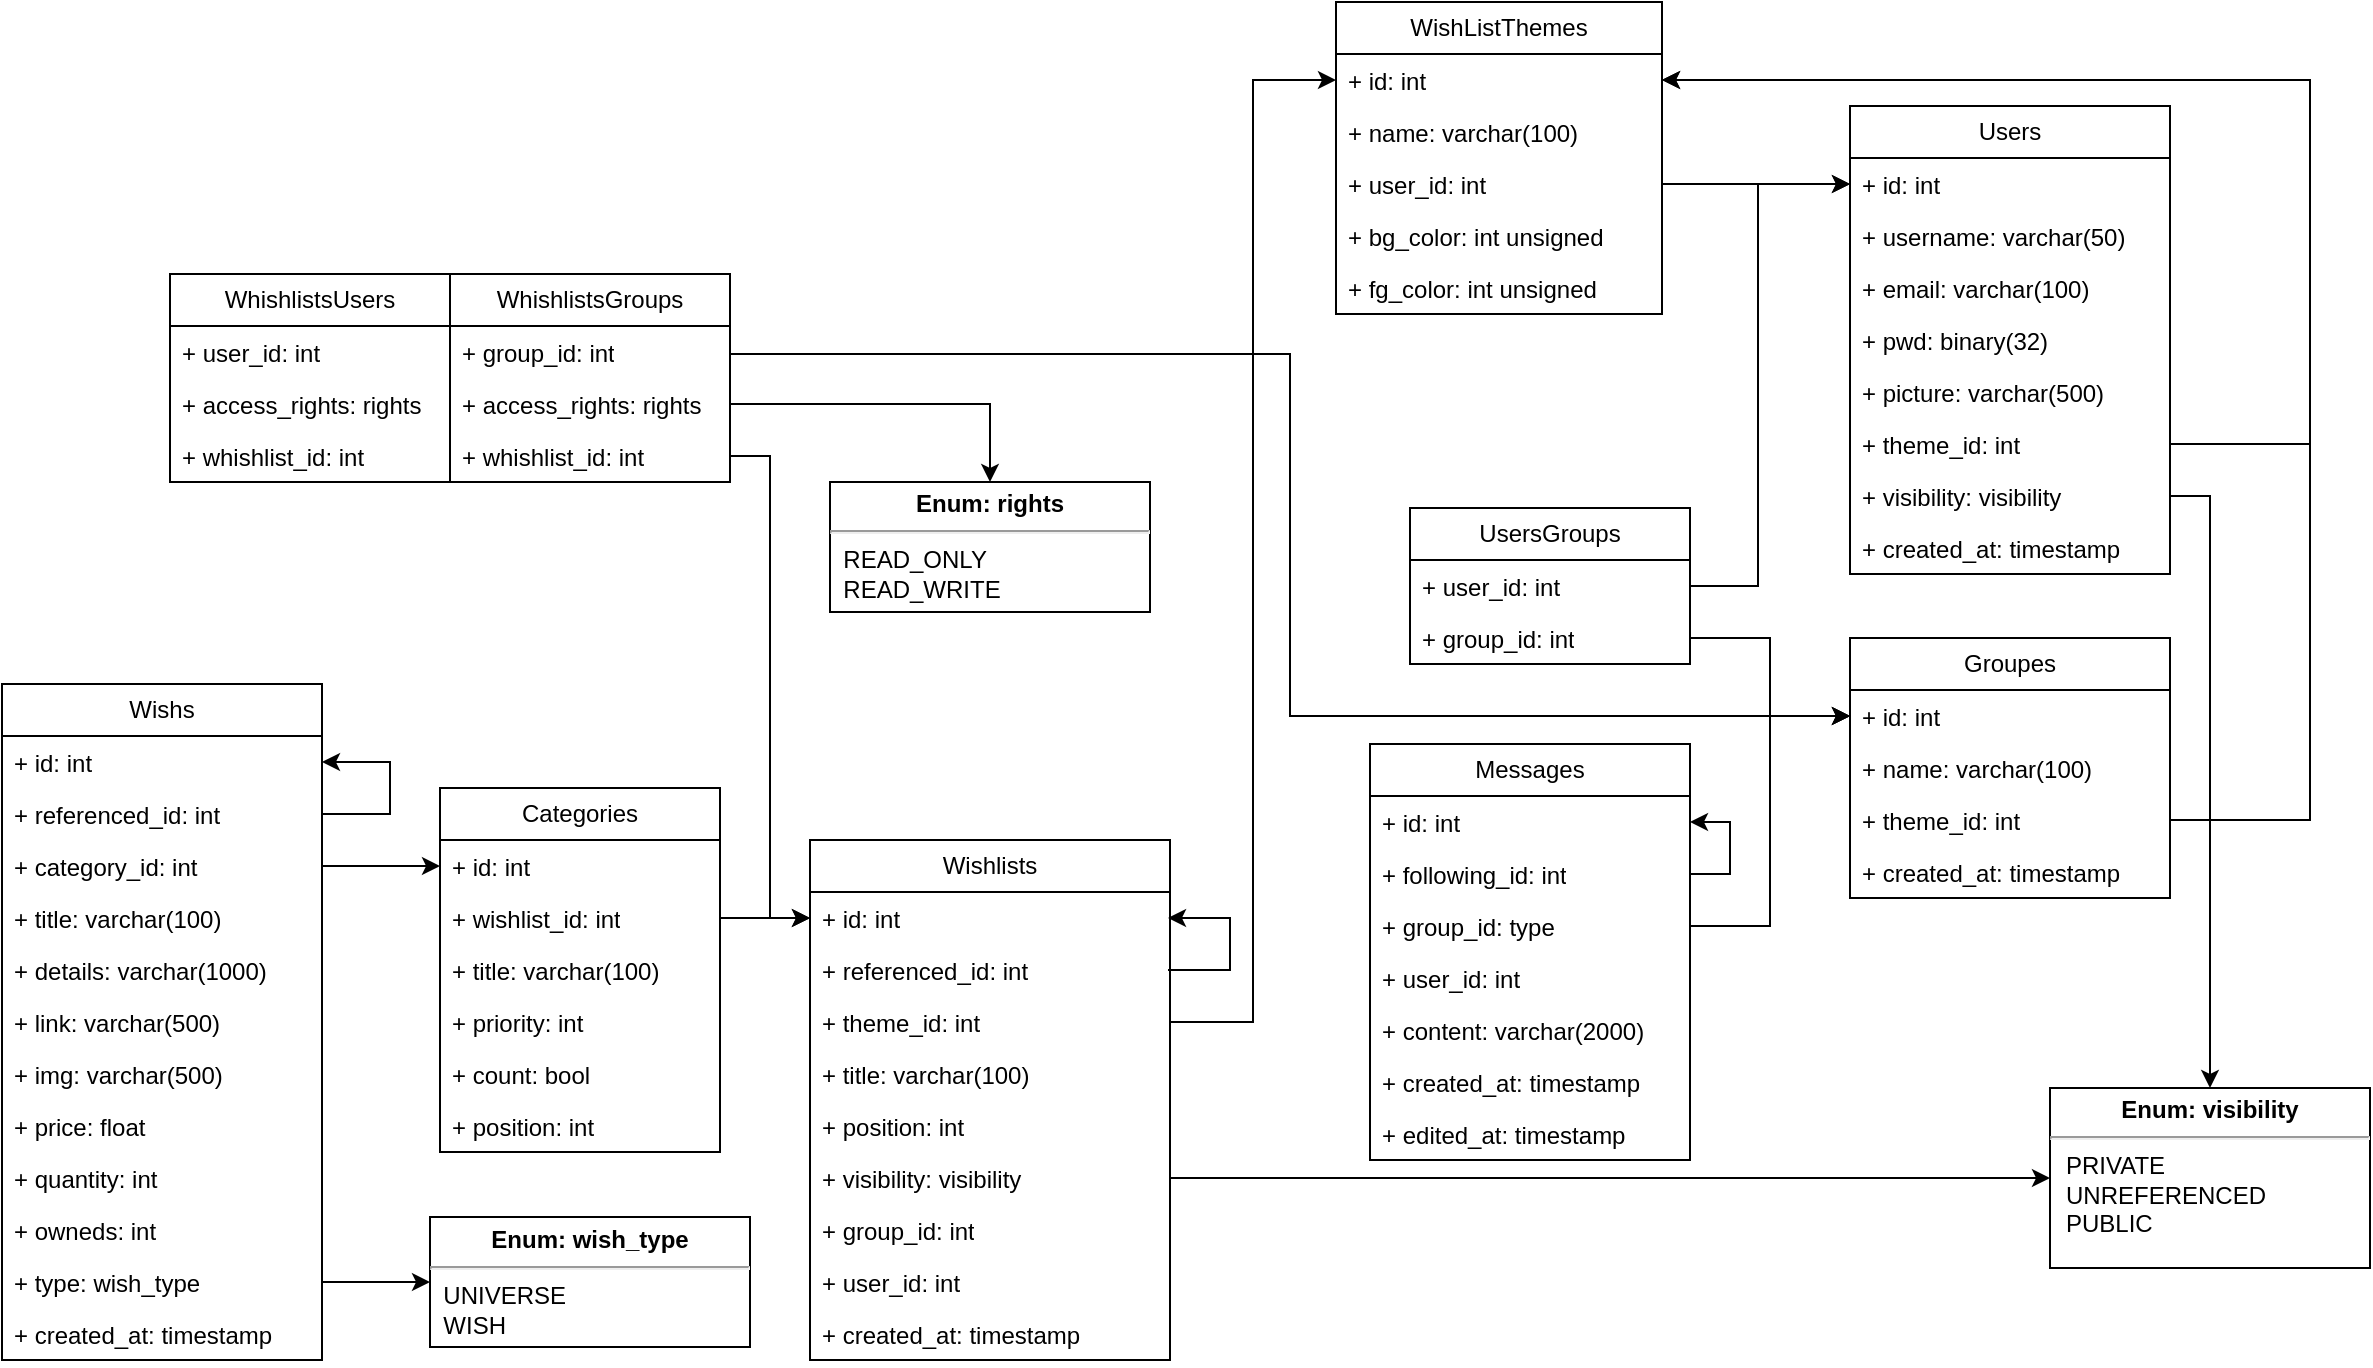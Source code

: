 <mxfile version="22.1.7" type="device">
  <diagram name="Page-1" id="NZ4z6114iY3um0j-cFsq">
    <mxGraphModel dx="1295" dy="1630" grid="1" gridSize="10" guides="1" tooltips="1" connect="1" arrows="1" fold="1" page="1" pageScale="1" pageWidth="850" pageHeight="1100" math="0" shadow="0">
      <root>
        <mxCell id="0" />
        <mxCell id="1" parent="0" />
        <mxCell id="U2A2xZG0KHoCb0Jynxup-1" value="Wishs" style="swimlane;fontStyle=0;childLayout=stackLayout;horizontal=1;startSize=26;fillColor=none;horizontalStack=0;resizeParent=1;resizeParentMax=0;resizeLast=0;collapsible=1;marginBottom=0;whiteSpace=wrap;html=1;" parent="1" vertex="1">
          <mxGeometry x="146" y="134" width="160" height="338" as="geometry" />
        </mxCell>
        <mxCell id="U2A2xZG0KHoCb0Jynxup-2" value="+ id: int" style="text;strokeColor=none;fillColor=none;align=left;verticalAlign=top;spacingLeft=4;spacingRight=4;overflow=hidden;rotatable=0;points=[[0,0.5],[1,0.5]];portConstraint=eastwest;whiteSpace=wrap;html=1;" parent="U2A2xZG0KHoCb0Jynxup-1" vertex="1">
          <mxGeometry y="26" width="160" height="26" as="geometry" />
        </mxCell>
        <mxCell id="U2A2xZG0KHoCb0Jynxup-61" style="edgeStyle=orthogonalEdgeStyle;rounded=0;orthogonalLoop=1;jettySize=auto;html=1;exitX=1;exitY=0.5;exitDx=0;exitDy=0;entryX=1;entryY=0.5;entryDx=0;entryDy=0;" parent="U2A2xZG0KHoCb0Jynxup-1" source="U2A2xZG0KHoCb0Jynxup-60" target="U2A2xZG0KHoCb0Jynxup-2" edge="1">
          <mxGeometry relative="1" as="geometry">
            <mxPoint x="190" y="30" as="targetPoint" />
            <Array as="points">
              <mxPoint x="194" y="65" />
              <mxPoint x="194" y="39" />
            </Array>
          </mxGeometry>
        </mxCell>
        <mxCell id="U2A2xZG0KHoCb0Jynxup-60" value="+ referenced_id: int" style="text;strokeColor=none;fillColor=none;align=left;verticalAlign=top;spacingLeft=4;spacingRight=4;overflow=hidden;rotatable=0;points=[[0,0.5],[1,0.5]];portConstraint=eastwest;whiteSpace=wrap;html=1;" parent="U2A2xZG0KHoCb0Jynxup-1" vertex="1">
          <mxGeometry y="52" width="160" height="26" as="geometry" />
        </mxCell>
        <mxCell id="U2A2xZG0KHoCb0Jynxup-8" value="+ category_id: int" style="text;strokeColor=none;fillColor=none;align=left;verticalAlign=top;spacingLeft=4;spacingRight=4;overflow=hidden;rotatable=0;points=[[0,0.5],[1,0.5]];portConstraint=eastwest;whiteSpace=wrap;html=1;" parent="U2A2xZG0KHoCb0Jynxup-1" vertex="1">
          <mxGeometry y="78" width="160" height="26" as="geometry" />
        </mxCell>
        <mxCell id="U2A2xZG0KHoCb0Jynxup-3" value="+ title: varchar(100)" style="text;strokeColor=none;fillColor=none;align=left;verticalAlign=top;spacingLeft=4;spacingRight=4;overflow=hidden;rotatable=0;points=[[0,0.5],[1,0.5]];portConstraint=eastwest;whiteSpace=wrap;html=1;" parent="U2A2xZG0KHoCb0Jynxup-1" vertex="1">
          <mxGeometry y="104" width="160" height="26" as="geometry" />
        </mxCell>
        <mxCell id="U2A2xZG0KHoCb0Jynxup-28" value="+ details: varchar(1000)" style="text;strokeColor=none;fillColor=none;align=left;verticalAlign=top;spacingLeft=4;spacingRight=4;overflow=hidden;rotatable=0;points=[[0,0.5],[1,0.5]];portConstraint=eastwest;whiteSpace=wrap;html=1;" parent="U2A2xZG0KHoCb0Jynxup-1" vertex="1">
          <mxGeometry y="130" width="160" height="26" as="geometry" />
        </mxCell>
        <mxCell id="U2A2xZG0KHoCb0Jynxup-4" value="+ link: varchar(500)" style="text;strokeColor=none;fillColor=none;align=left;verticalAlign=top;spacingLeft=4;spacingRight=4;overflow=hidden;rotatable=0;points=[[0,0.5],[1,0.5]];portConstraint=eastwest;whiteSpace=wrap;html=1;" parent="U2A2xZG0KHoCb0Jynxup-1" vertex="1">
          <mxGeometry y="156" width="160" height="26" as="geometry" />
        </mxCell>
        <mxCell id="U2A2xZG0KHoCb0Jynxup-5" value="+ img: varchar(500)" style="text;strokeColor=none;fillColor=none;align=left;verticalAlign=top;spacingLeft=4;spacingRight=4;overflow=hidden;rotatable=0;points=[[0,0.5],[1,0.5]];portConstraint=eastwest;whiteSpace=wrap;html=1;" parent="U2A2xZG0KHoCb0Jynxup-1" vertex="1">
          <mxGeometry y="182" width="160" height="26" as="geometry" />
        </mxCell>
        <mxCell id="U2A2xZG0KHoCb0Jynxup-6" value="+ price: float" style="text;strokeColor=none;fillColor=none;align=left;verticalAlign=top;spacingLeft=4;spacingRight=4;overflow=hidden;rotatable=0;points=[[0,0.5],[1,0.5]];portConstraint=eastwest;whiteSpace=wrap;html=1;" parent="U2A2xZG0KHoCb0Jynxup-1" vertex="1">
          <mxGeometry y="208" width="160" height="26" as="geometry" />
        </mxCell>
        <mxCell id="U2A2xZG0KHoCb0Jynxup-7" value="+&amp;nbsp;quantity: int" style="text;strokeColor=none;fillColor=none;align=left;verticalAlign=top;spacingLeft=4;spacingRight=4;overflow=hidden;rotatable=0;points=[[0,0.5],[1,0.5]];portConstraint=eastwest;whiteSpace=wrap;html=1;" parent="U2A2xZG0KHoCb0Jynxup-1" vertex="1">
          <mxGeometry y="234" width="160" height="26" as="geometry" />
        </mxCell>
        <mxCell id="U2A2xZG0KHoCb0Jynxup-29" value="+ owneds: int" style="text;strokeColor=none;fillColor=none;align=left;verticalAlign=top;spacingLeft=4;spacingRight=4;overflow=hidden;rotatable=0;points=[[0,0.5],[1,0.5]];portConstraint=eastwest;whiteSpace=wrap;html=1;" parent="U2A2xZG0KHoCb0Jynxup-1" vertex="1">
          <mxGeometry y="260" width="160" height="26" as="geometry" />
        </mxCell>
        <mxCell id="Ws9_FW62tsKf7Jq_bBg5-5" value="+ type: wish_type" style="text;strokeColor=none;fillColor=none;align=left;verticalAlign=top;spacingLeft=4;spacingRight=4;overflow=hidden;rotatable=0;points=[[0,0.5],[1,0.5]];portConstraint=eastwest;whiteSpace=wrap;html=1;" vertex="1" parent="U2A2xZG0KHoCb0Jynxup-1">
          <mxGeometry y="286" width="160" height="26" as="geometry" />
        </mxCell>
        <mxCell id="U2A2xZG0KHoCb0Jynxup-98" value="+ created_at: timestamp" style="text;strokeColor=none;fillColor=none;align=left;verticalAlign=top;spacingLeft=4;spacingRight=4;overflow=hidden;rotatable=0;points=[[0,0.5],[1,0.5]];portConstraint=eastwest;whiteSpace=wrap;html=1;" parent="U2A2xZG0KHoCb0Jynxup-1" vertex="1">
          <mxGeometry y="312" width="160" height="26" as="geometry" />
        </mxCell>
        <mxCell id="U2A2xZG0KHoCb0Jynxup-11" value="Categories" style="swimlane;fontStyle=0;childLayout=stackLayout;horizontal=1;startSize=26;fillColor=none;horizontalStack=0;resizeParent=1;resizeParentMax=0;resizeLast=0;collapsible=1;marginBottom=0;whiteSpace=wrap;html=1;" parent="1" vertex="1">
          <mxGeometry x="365" y="186" width="140" height="182" as="geometry" />
        </mxCell>
        <mxCell id="U2A2xZG0KHoCb0Jynxup-12" value="+ id: int" style="text;strokeColor=none;fillColor=none;align=left;verticalAlign=top;spacingLeft=4;spacingRight=4;overflow=hidden;rotatable=0;points=[[0,0.5],[1,0.5]];portConstraint=eastwest;whiteSpace=wrap;html=1;" parent="U2A2xZG0KHoCb0Jynxup-11" vertex="1">
          <mxGeometry y="26" width="140" height="26" as="geometry" />
        </mxCell>
        <mxCell id="U2A2xZG0KHoCb0Jynxup-14" value="+ wishlist_id: int" style="text;strokeColor=none;fillColor=none;align=left;verticalAlign=top;spacingLeft=4;spacingRight=4;overflow=hidden;rotatable=0;points=[[0,0.5],[1,0.5]];portConstraint=eastwest;whiteSpace=wrap;html=1;" parent="U2A2xZG0KHoCb0Jynxup-11" vertex="1">
          <mxGeometry y="52" width="140" height="26" as="geometry" />
        </mxCell>
        <mxCell id="U2A2xZG0KHoCb0Jynxup-13" value="+ title: varchar(100)" style="text;strokeColor=none;fillColor=none;align=left;verticalAlign=top;spacingLeft=4;spacingRight=4;overflow=hidden;rotatable=0;points=[[0,0.5],[1,0.5]];portConstraint=eastwest;whiteSpace=wrap;html=1;" parent="U2A2xZG0KHoCb0Jynxup-11" vertex="1">
          <mxGeometry y="78" width="140" height="26" as="geometry" />
        </mxCell>
        <mxCell id="Ws9_FW62tsKf7Jq_bBg5-8" value="+ priority: int" style="text;strokeColor=none;fillColor=none;align=left;verticalAlign=top;spacingLeft=4;spacingRight=4;overflow=hidden;rotatable=0;points=[[0,0.5],[1,0.5]];portConstraint=eastwest;whiteSpace=wrap;html=1;" vertex="1" parent="U2A2xZG0KHoCb0Jynxup-11">
          <mxGeometry y="104" width="140" height="26" as="geometry" />
        </mxCell>
        <mxCell id="Ws9_FW62tsKf7Jq_bBg5-9" value="+ count: bool" style="text;strokeColor=none;fillColor=none;align=left;verticalAlign=top;spacingLeft=4;spacingRight=4;overflow=hidden;rotatable=0;points=[[0,0.5],[1,0.5]];portConstraint=eastwest;whiteSpace=wrap;html=1;" vertex="1" parent="U2A2xZG0KHoCb0Jynxup-11">
          <mxGeometry y="130" width="140" height="26" as="geometry" />
        </mxCell>
        <mxCell id="U2A2xZG0KHoCb0Jynxup-15" value="+ position: int" style="text;strokeColor=none;fillColor=none;align=left;verticalAlign=top;spacingLeft=4;spacingRight=4;overflow=hidden;rotatable=0;points=[[0,0.5],[1,0.5]];portConstraint=eastwest;whiteSpace=wrap;html=1;" parent="U2A2xZG0KHoCb0Jynxup-11" vertex="1">
          <mxGeometry y="156" width="140" height="26" as="geometry" />
        </mxCell>
        <mxCell id="U2A2xZG0KHoCb0Jynxup-17" value="Users" style="swimlane;fontStyle=0;childLayout=stackLayout;horizontal=1;startSize=26;fillColor=none;horizontalStack=0;resizeParent=1;resizeParentMax=0;resizeLast=0;collapsible=1;marginBottom=0;whiteSpace=wrap;html=1;" parent="1" vertex="1">
          <mxGeometry x="1070" y="-155" width="160" height="234" as="geometry" />
        </mxCell>
        <mxCell id="U2A2xZG0KHoCb0Jynxup-26" value="+ id: int" style="text;strokeColor=none;fillColor=none;align=left;verticalAlign=top;spacingLeft=4;spacingRight=4;overflow=hidden;rotatable=0;points=[[0,0.5],[1,0.5]];portConstraint=eastwest;whiteSpace=wrap;html=1;" parent="U2A2xZG0KHoCb0Jynxup-17" vertex="1">
          <mxGeometry y="26" width="160" height="26" as="geometry" />
        </mxCell>
        <mxCell id="U2A2xZG0KHoCb0Jynxup-19" value="+ username: varchar(50)" style="text;strokeColor=none;fillColor=none;align=left;verticalAlign=top;spacingLeft=4;spacingRight=4;overflow=hidden;rotatable=0;points=[[0,0.5],[1,0.5]];portConstraint=eastwest;whiteSpace=wrap;html=1;" parent="U2A2xZG0KHoCb0Jynxup-17" vertex="1">
          <mxGeometry y="52" width="160" height="26" as="geometry" />
        </mxCell>
        <mxCell id="U2A2xZG0KHoCb0Jynxup-20" value="+ email: varchar(100)" style="text;strokeColor=none;fillColor=none;align=left;verticalAlign=top;spacingLeft=4;spacingRight=4;overflow=hidden;rotatable=0;points=[[0,0.5],[1,0.5]];portConstraint=eastwest;whiteSpace=wrap;html=1;" parent="U2A2xZG0KHoCb0Jynxup-17" vertex="1">
          <mxGeometry y="78" width="160" height="26" as="geometry" />
        </mxCell>
        <mxCell id="U2A2xZG0KHoCb0Jynxup-21" value="&lt;div&gt;+ pwd: binary(32)&lt;/div&gt;" style="text;strokeColor=none;fillColor=none;align=left;verticalAlign=top;spacingLeft=4;spacingRight=4;overflow=hidden;rotatable=0;points=[[0,0.5],[1,0.5]];portConstraint=eastwest;whiteSpace=wrap;html=1;" parent="U2A2xZG0KHoCb0Jynxup-17" vertex="1">
          <mxGeometry y="104" width="160" height="26" as="geometry" />
        </mxCell>
        <mxCell id="U2A2xZG0KHoCb0Jynxup-27" value="+ picture: varchar(500)" style="text;strokeColor=none;fillColor=none;align=left;verticalAlign=top;spacingLeft=4;spacingRight=4;overflow=hidden;rotatable=0;points=[[0,0.5],[1,0.5]];portConstraint=eastwest;whiteSpace=wrap;html=1;" parent="U2A2xZG0KHoCb0Jynxup-17" vertex="1">
          <mxGeometry y="130" width="160" height="26" as="geometry" />
        </mxCell>
        <mxCell id="U2A2xZG0KHoCb0Jynxup-55" value="+ theme_id: int" style="text;strokeColor=none;fillColor=none;align=left;verticalAlign=top;spacingLeft=4;spacingRight=4;overflow=hidden;rotatable=0;points=[[0,0.5],[1,0.5]];portConstraint=eastwest;whiteSpace=wrap;html=1;" parent="U2A2xZG0KHoCb0Jynxup-17" vertex="1">
          <mxGeometry y="156" width="160" height="26" as="geometry" />
        </mxCell>
        <mxCell id="U2A2xZG0KHoCb0Jynxup-59" value="+ visibility: visibility" style="text;strokeColor=none;fillColor=none;align=left;verticalAlign=top;spacingLeft=4;spacingRight=4;overflow=hidden;rotatable=0;points=[[0,0.5],[1,0.5]];portConstraint=eastwest;whiteSpace=wrap;html=1;" parent="U2A2xZG0KHoCb0Jynxup-17" vertex="1">
          <mxGeometry y="182" width="160" height="26" as="geometry" />
        </mxCell>
        <mxCell id="U2A2xZG0KHoCb0Jynxup-99" value="+ created_at: timestamp" style="text;strokeColor=none;fillColor=none;align=left;verticalAlign=top;spacingLeft=4;spacingRight=4;overflow=hidden;rotatable=0;points=[[0,0.5],[1,0.5]];portConstraint=eastwest;whiteSpace=wrap;html=1;" parent="U2A2xZG0KHoCb0Jynxup-17" vertex="1">
          <mxGeometry y="208" width="160" height="26" as="geometry" />
        </mxCell>
        <mxCell id="U2A2xZG0KHoCb0Jynxup-22" value="Groupes" style="swimlane;fontStyle=0;childLayout=stackLayout;horizontal=1;startSize=26;fillColor=none;horizontalStack=0;resizeParent=1;resizeParentMax=0;resizeLast=0;collapsible=1;marginBottom=0;whiteSpace=wrap;html=1;" parent="1" vertex="1">
          <mxGeometry x="1070" y="111" width="160" height="130" as="geometry" />
        </mxCell>
        <mxCell id="U2A2xZG0KHoCb0Jynxup-23" value="+ id: int" style="text;strokeColor=none;fillColor=none;align=left;verticalAlign=top;spacingLeft=4;spacingRight=4;overflow=hidden;rotatable=0;points=[[0,0.5],[1,0.5]];portConstraint=eastwest;whiteSpace=wrap;html=1;" parent="U2A2xZG0KHoCb0Jynxup-22" vertex="1">
          <mxGeometry y="26" width="160" height="26" as="geometry" />
        </mxCell>
        <mxCell id="U2A2xZG0KHoCb0Jynxup-104" value="+ name: varchar(100)" style="text;strokeColor=none;fillColor=none;align=left;verticalAlign=top;spacingLeft=4;spacingRight=4;overflow=hidden;rotatable=0;points=[[0,0.5],[1,0.5]];portConstraint=eastwest;whiteSpace=wrap;html=1;" parent="U2A2xZG0KHoCb0Jynxup-22" vertex="1">
          <mxGeometry y="52" width="160" height="26" as="geometry" />
        </mxCell>
        <mxCell id="U2A2xZG0KHoCb0Jynxup-24" value="+ theme_id: int" style="text;strokeColor=none;fillColor=none;align=left;verticalAlign=top;spacingLeft=4;spacingRight=4;overflow=hidden;rotatable=0;points=[[0,0.5],[1,0.5]];portConstraint=eastwest;whiteSpace=wrap;html=1;" parent="U2A2xZG0KHoCb0Jynxup-22" vertex="1">
          <mxGeometry y="78" width="160" height="26" as="geometry" />
        </mxCell>
        <mxCell id="Ws9_FW62tsKf7Jq_bBg5-11" value="+ created_at: timestamp" style="text;strokeColor=none;fillColor=none;align=left;verticalAlign=top;spacingLeft=4;spacingRight=4;overflow=hidden;rotatable=0;points=[[0,0.5],[1,0.5]];portConstraint=eastwest;whiteSpace=wrap;html=1;" vertex="1" parent="U2A2xZG0KHoCb0Jynxup-22">
          <mxGeometry y="104" width="160" height="26" as="geometry" />
        </mxCell>
        <mxCell id="U2A2xZG0KHoCb0Jynxup-30" value="Wishlists" style="swimlane;fontStyle=0;childLayout=stackLayout;horizontal=1;startSize=26;fillColor=none;horizontalStack=0;resizeParent=1;resizeParentMax=0;resizeLast=0;collapsible=1;marginBottom=0;whiteSpace=wrap;html=1;" parent="1" vertex="1">
          <mxGeometry x="550" y="212" width="180" height="260" as="geometry" />
        </mxCell>
        <mxCell id="U2A2xZG0KHoCb0Jynxup-31" value="+ id: int" style="text;strokeColor=none;fillColor=none;align=left;verticalAlign=top;spacingLeft=4;spacingRight=4;overflow=hidden;rotatable=0;points=[[0,0.5],[1,0.5]];portConstraint=eastwest;whiteSpace=wrap;html=1;" parent="U2A2xZG0KHoCb0Jynxup-30" vertex="1">
          <mxGeometry y="26" width="180" height="26" as="geometry" />
        </mxCell>
        <mxCell id="U2A2xZG0KHoCb0Jynxup-81" style="edgeStyle=orthogonalEdgeStyle;rounded=0;orthogonalLoop=1;jettySize=auto;html=1;exitX=1;exitY=0.5;exitDx=0;exitDy=0;entryX=1;entryY=0.5;entryDx=0;entryDy=0;" parent="U2A2xZG0KHoCb0Jynxup-30" edge="1">
          <mxGeometry relative="1" as="geometry">
            <mxPoint x="179" y="65.0" as="sourcePoint" />
            <mxPoint x="179" y="39" as="targetPoint" />
            <Array as="points">
              <mxPoint x="210" y="65" />
              <mxPoint x="210" y="39" />
            </Array>
          </mxGeometry>
        </mxCell>
        <mxCell id="U2A2xZG0KHoCb0Jynxup-80" value="+ referenced_id: int" style="text;strokeColor=none;fillColor=none;align=left;verticalAlign=top;spacingLeft=4;spacingRight=4;overflow=hidden;rotatable=0;points=[[0,0.5],[1,0.5]];portConstraint=eastwest;whiteSpace=wrap;html=1;" parent="U2A2xZG0KHoCb0Jynxup-30" vertex="1">
          <mxGeometry y="52" width="180" height="26" as="geometry" />
        </mxCell>
        <mxCell id="U2A2xZG0KHoCb0Jynxup-33" value="+ theme_id: int" style="text;strokeColor=none;fillColor=none;align=left;verticalAlign=top;spacingLeft=4;spacingRight=4;overflow=hidden;rotatable=0;points=[[0,0.5],[1,0.5]];portConstraint=eastwest;whiteSpace=wrap;html=1;" parent="U2A2xZG0KHoCb0Jynxup-30" vertex="1">
          <mxGeometry y="78" width="180" height="26" as="geometry" />
        </mxCell>
        <mxCell id="U2A2xZG0KHoCb0Jynxup-32" value="+ title: varchar(100)" style="text;strokeColor=none;fillColor=none;align=left;verticalAlign=top;spacingLeft=4;spacingRight=4;overflow=hidden;rotatable=0;points=[[0,0.5],[1,0.5]];portConstraint=eastwest;whiteSpace=wrap;html=1;" parent="U2A2xZG0KHoCb0Jynxup-30" vertex="1">
          <mxGeometry y="104" width="180" height="26" as="geometry" />
        </mxCell>
        <mxCell id="U2A2xZG0KHoCb0Jynxup-45" value="+ position: int" style="text;strokeColor=none;fillColor=none;align=left;verticalAlign=top;spacingLeft=4;spacingRight=4;overflow=hidden;rotatable=0;points=[[0,0.5],[1,0.5]];portConstraint=eastwest;whiteSpace=wrap;html=1;" parent="U2A2xZG0KHoCb0Jynxup-30" vertex="1">
          <mxGeometry y="130" width="180" height="26" as="geometry" />
        </mxCell>
        <mxCell id="U2A2xZG0KHoCb0Jynxup-46" value="+ visibility: visibility" style="text;strokeColor=none;fillColor=none;align=left;verticalAlign=top;spacingLeft=4;spacingRight=4;overflow=hidden;rotatable=0;points=[[0,0.5],[1,0.5]];portConstraint=eastwest;whiteSpace=wrap;html=1;" parent="U2A2xZG0KHoCb0Jynxup-30" vertex="1">
          <mxGeometry y="156" width="180" height="26" as="geometry" />
        </mxCell>
        <mxCell id="U2A2xZG0KHoCb0Jynxup-42" value="+ group_id: int" style="text;strokeColor=none;fillColor=none;align=left;verticalAlign=top;spacingLeft=4;spacingRight=4;overflow=hidden;rotatable=0;points=[[0,0.5],[1,0.5]];portConstraint=eastwest;whiteSpace=wrap;html=1;" parent="U2A2xZG0KHoCb0Jynxup-30" vertex="1">
          <mxGeometry y="182" width="180" height="26" as="geometry" />
        </mxCell>
        <mxCell id="U2A2xZG0KHoCb0Jynxup-71" value="+ user_id: int" style="text;strokeColor=none;fillColor=none;align=left;verticalAlign=top;spacingLeft=4;spacingRight=4;overflow=hidden;rotatable=0;points=[[0,0.5],[1,0.5]];portConstraint=eastwest;whiteSpace=wrap;html=1;" parent="U2A2xZG0KHoCb0Jynxup-30" vertex="1">
          <mxGeometry y="208" width="180" height="26" as="geometry" />
        </mxCell>
        <mxCell id="Ws9_FW62tsKf7Jq_bBg5-10" value="+ created_at: timestamp" style="text;strokeColor=none;fillColor=none;align=left;verticalAlign=top;spacingLeft=4;spacingRight=4;overflow=hidden;rotatable=0;points=[[0,0.5],[1,0.5]];portConstraint=eastwest;whiteSpace=wrap;html=1;" vertex="1" parent="U2A2xZG0KHoCb0Jynxup-30">
          <mxGeometry y="234" width="180" height="26" as="geometry" />
        </mxCell>
        <mxCell id="U2A2xZG0KHoCb0Jynxup-34" value="WishListThemes" style="swimlane;fontStyle=0;childLayout=stackLayout;horizontal=1;startSize=26;fillColor=none;horizontalStack=0;resizeParent=1;resizeParentMax=0;resizeLast=0;collapsible=1;marginBottom=0;whiteSpace=wrap;html=1;" parent="1" vertex="1">
          <mxGeometry x="813" y="-207" width="163" height="156" as="geometry" />
        </mxCell>
        <mxCell id="U2A2xZG0KHoCb0Jynxup-35" value="+ id: int" style="text;strokeColor=none;fillColor=none;align=left;verticalAlign=top;spacingLeft=4;spacingRight=4;overflow=hidden;rotatable=0;points=[[0,0.5],[1,0.5]];portConstraint=eastwest;whiteSpace=wrap;html=1;" parent="U2A2xZG0KHoCb0Jynxup-34" vertex="1">
          <mxGeometry y="26" width="163" height="26" as="geometry" />
        </mxCell>
        <mxCell id="U2A2xZG0KHoCb0Jynxup-56" value="+ name: varchar(100)" style="text;strokeColor=none;fillColor=none;align=left;verticalAlign=top;spacingLeft=4;spacingRight=4;overflow=hidden;rotatable=0;points=[[0,0.5],[1,0.5]];portConstraint=eastwest;whiteSpace=wrap;html=1;" parent="U2A2xZG0KHoCb0Jynxup-34" vertex="1">
          <mxGeometry y="52" width="163" height="26" as="geometry" />
        </mxCell>
        <mxCell id="U2A2xZG0KHoCb0Jynxup-54" value="+ user_id: int" style="text;strokeColor=none;fillColor=none;align=left;verticalAlign=top;spacingLeft=4;spacingRight=4;overflow=hidden;rotatable=0;points=[[0,0.5],[1,0.5]];portConstraint=eastwest;whiteSpace=wrap;html=1;" parent="U2A2xZG0KHoCb0Jynxup-34" vertex="1">
          <mxGeometry y="78" width="163" height="26" as="geometry" />
        </mxCell>
        <mxCell id="U2A2xZG0KHoCb0Jynxup-36" value="+ bg_color: int unsigned" style="text;strokeColor=none;fillColor=none;align=left;verticalAlign=top;spacingLeft=4;spacingRight=4;overflow=hidden;rotatable=0;points=[[0,0.5],[1,0.5]];portConstraint=eastwest;whiteSpace=wrap;html=1;" parent="U2A2xZG0KHoCb0Jynxup-34" vertex="1">
          <mxGeometry y="104" width="163" height="26" as="geometry" />
        </mxCell>
        <mxCell id="U2A2xZG0KHoCb0Jynxup-37" value="+ fg_color: int unsigned" style="text;strokeColor=none;fillColor=none;align=left;verticalAlign=top;spacingLeft=4;spacingRight=4;overflow=hidden;rotatable=0;points=[[0,0.5],[1,0.5]];portConstraint=eastwest;whiteSpace=wrap;html=1;" parent="U2A2xZG0KHoCb0Jynxup-34" vertex="1">
          <mxGeometry y="130" width="163" height="26" as="geometry" />
        </mxCell>
        <mxCell id="U2A2xZG0KHoCb0Jynxup-51" value="&lt;p style=&quot;margin: 4px 0px 0px; text-align: center;&quot;&gt;&lt;b&gt;Enum: visibility&lt;br&gt;&lt;/b&gt;&lt;/p&gt;&lt;hr&gt;&lt;p style=&quot;margin:0px;margin-left:8px;&quot;&gt;PRIVATE&lt;/p&gt;&lt;p style=&quot;margin:0px;margin-left:8px;&quot;&gt;UNREFERENCED&lt;/p&gt;&lt;p style=&quot;margin:0px;margin-left:8px;&quot;&gt;PUBLIC&lt;br&gt;&lt;/p&gt;" style="verticalAlign=top;align=left;overflow=fill;fontSize=12;fontFamily=Helvetica;html=1;whiteSpace=wrap;" parent="1" vertex="1">
          <mxGeometry x="1170" y="336" width="160" height="90" as="geometry" />
        </mxCell>
        <mxCell id="U2A2xZG0KHoCb0Jynxup-62" style="edgeStyle=orthogonalEdgeStyle;rounded=0;orthogonalLoop=1;jettySize=auto;html=1;exitX=1;exitY=0.5;exitDx=0;exitDy=0;entryX=0;entryY=0.5;entryDx=0;entryDy=0;" parent="1" source="U2A2xZG0KHoCb0Jynxup-8" target="U2A2xZG0KHoCb0Jynxup-12" edge="1">
          <mxGeometry relative="1" as="geometry" />
        </mxCell>
        <mxCell id="U2A2xZG0KHoCb0Jynxup-63" style="edgeStyle=orthogonalEdgeStyle;rounded=0;orthogonalLoop=1;jettySize=auto;html=1;exitX=1;exitY=0.5;exitDx=0;exitDy=0;entryX=0;entryY=0.5;entryDx=0;entryDy=0;" parent="1" source="U2A2xZG0KHoCb0Jynxup-14" target="U2A2xZG0KHoCb0Jynxup-31" edge="1">
          <mxGeometry relative="1" as="geometry" />
        </mxCell>
        <mxCell id="U2A2xZG0KHoCb0Jynxup-64" style="edgeStyle=orthogonalEdgeStyle;rounded=0;orthogonalLoop=1;jettySize=auto;html=1;exitX=1;exitY=0.5;exitDx=0;exitDy=0;" parent="1" source="U2A2xZG0KHoCb0Jynxup-46" target="U2A2xZG0KHoCb0Jynxup-51" edge="1">
          <mxGeometry relative="1" as="geometry" />
        </mxCell>
        <mxCell id="U2A2xZG0KHoCb0Jynxup-66" style="edgeStyle=orthogonalEdgeStyle;rounded=0;orthogonalLoop=1;jettySize=auto;html=1;exitX=1;exitY=0.5;exitDx=0;exitDy=0;entryX=0;entryY=0.5;entryDx=0;entryDy=0;" parent="1" source="U2A2xZG0KHoCb0Jynxup-54" target="U2A2xZG0KHoCb0Jynxup-26" edge="1">
          <mxGeometry relative="1" as="geometry" />
        </mxCell>
        <mxCell id="U2A2xZG0KHoCb0Jynxup-68" style="edgeStyle=orthogonalEdgeStyle;rounded=0;orthogonalLoop=1;jettySize=auto;html=1;exitX=1;exitY=0.5;exitDx=0;exitDy=0;entryX=0;entryY=0.5;entryDx=0;entryDy=0;" parent="1" source="U2A2xZG0KHoCb0Jynxup-33" target="U2A2xZG0KHoCb0Jynxup-35" edge="1">
          <mxGeometry relative="1" as="geometry" />
        </mxCell>
        <mxCell id="U2A2xZG0KHoCb0Jynxup-70" style="edgeStyle=orthogonalEdgeStyle;rounded=0;orthogonalLoop=1;jettySize=auto;html=1;exitX=1;exitY=0.5;exitDx=0;exitDy=0;" parent="1" source="U2A2xZG0KHoCb0Jynxup-59" target="U2A2xZG0KHoCb0Jynxup-51" edge="1">
          <mxGeometry relative="1" as="geometry" />
        </mxCell>
        <mxCell id="U2A2xZG0KHoCb0Jynxup-74" value="UsersGroups" style="swimlane;fontStyle=0;childLayout=stackLayout;horizontal=1;startSize=26;fillColor=none;horizontalStack=0;resizeParent=1;resizeParentMax=0;resizeLast=0;collapsible=1;marginBottom=0;whiteSpace=wrap;html=1;" parent="1" vertex="1">
          <mxGeometry x="850" y="46" width="140" height="78" as="geometry" />
        </mxCell>
        <mxCell id="U2A2xZG0KHoCb0Jynxup-75" value="+ user_id: int" style="text;strokeColor=none;fillColor=none;align=left;verticalAlign=top;spacingLeft=4;spacingRight=4;overflow=hidden;rotatable=0;points=[[0,0.5],[1,0.5]];portConstraint=eastwest;whiteSpace=wrap;html=1;" parent="U2A2xZG0KHoCb0Jynxup-74" vertex="1">
          <mxGeometry y="26" width="140" height="26" as="geometry" />
        </mxCell>
        <mxCell id="U2A2xZG0KHoCb0Jynxup-76" value="+ group_id: int" style="text;strokeColor=none;fillColor=none;align=left;verticalAlign=top;spacingLeft=4;spacingRight=4;overflow=hidden;rotatable=0;points=[[0,0.5],[1,0.5]];portConstraint=eastwest;whiteSpace=wrap;html=1;" parent="U2A2xZG0KHoCb0Jynxup-74" vertex="1">
          <mxGeometry y="52" width="140" height="26" as="geometry" />
        </mxCell>
        <mxCell id="U2A2xZG0KHoCb0Jynxup-78" style="edgeStyle=orthogonalEdgeStyle;rounded=0;orthogonalLoop=1;jettySize=auto;html=1;exitX=1;exitY=0.5;exitDx=0;exitDy=0;entryX=0;entryY=0.5;entryDx=0;entryDy=0;" parent="1" source="U2A2xZG0KHoCb0Jynxup-75" target="U2A2xZG0KHoCb0Jynxup-26" edge="1">
          <mxGeometry relative="1" as="geometry">
            <mxPoint x="946" y="99.0" as="sourcePoint" />
            <mxPoint x="1064" y="-116.0" as="targetPoint" />
            <Array as="points">
              <mxPoint x="1024" y="85" />
              <mxPoint x="1024" y="-116" />
            </Array>
          </mxGeometry>
        </mxCell>
        <mxCell id="U2A2xZG0KHoCb0Jynxup-79" style="edgeStyle=orthogonalEdgeStyle;rounded=0;orthogonalLoop=1;jettySize=auto;html=1;exitX=1;exitY=0.5;exitDx=0;exitDy=0;entryX=0;entryY=0.5;entryDx=0;entryDy=0;" parent="1" source="U2A2xZG0KHoCb0Jynxup-76" target="U2A2xZG0KHoCb0Jynxup-23" edge="1">
          <mxGeometry relative="1" as="geometry" />
        </mxCell>
        <mxCell id="U2A2xZG0KHoCb0Jynxup-84" value="WhishlistsGroups" style="swimlane;fontStyle=0;childLayout=stackLayout;horizontal=1;startSize=26;fillColor=none;horizontalStack=0;resizeParent=1;resizeParentMax=0;resizeLast=0;collapsible=1;marginBottom=0;whiteSpace=wrap;html=1;" parent="1" vertex="1">
          <mxGeometry x="370" y="-71" width="140" height="104" as="geometry" />
        </mxCell>
        <mxCell id="U2A2xZG0KHoCb0Jynxup-85" value="+ group_id: int" style="text;strokeColor=none;fillColor=none;align=left;verticalAlign=top;spacingLeft=4;spacingRight=4;overflow=hidden;rotatable=0;points=[[0,0.5],[1,0.5]];portConstraint=eastwest;whiteSpace=wrap;html=1;" parent="U2A2xZG0KHoCb0Jynxup-84" vertex="1">
          <mxGeometry y="26" width="140" height="26" as="geometry" />
        </mxCell>
        <mxCell id="U2A2xZG0KHoCb0Jynxup-87" value="+ access_rights: rights" style="text;strokeColor=none;fillColor=none;align=left;verticalAlign=top;spacingLeft=4;spacingRight=4;overflow=hidden;rotatable=0;points=[[0,0.5],[1,0.5]];portConstraint=eastwest;whiteSpace=wrap;html=1;" parent="U2A2xZG0KHoCb0Jynxup-84" vertex="1">
          <mxGeometry y="52" width="140" height="26" as="geometry" />
        </mxCell>
        <mxCell id="U2A2xZG0KHoCb0Jynxup-86" value="+ whishlist_id: int" style="text;strokeColor=none;fillColor=none;align=left;verticalAlign=top;spacingLeft=4;spacingRight=4;overflow=hidden;rotatable=0;points=[[0,0.5],[1,0.5]];portConstraint=eastwest;whiteSpace=wrap;html=1;" parent="U2A2xZG0KHoCb0Jynxup-84" vertex="1">
          <mxGeometry y="78" width="140" height="26" as="geometry" />
        </mxCell>
        <mxCell id="U2A2xZG0KHoCb0Jynxup-88" value="&lt;p style=&quot;margin: 4px 0px 0px; text-align: center;&quot;&gt;&lt;b&gt;Enum: rights&lt;br&gt;&lt;/b&gt;&lt;/p&gt;&lt;hr&gt;&lt;div&gt;&amp;nbsp; READ_ONLY&lt;br&gt;&lt;/div&gt;&lt;div&gt;&amp;nbsp; READ_WRITE&lt;br&gt;&lt;/div&gt;" style="verticalAlign=top;align=left;overflow=fill;fontSize=12;fontFamily=Helvetica;html=1;whiteSpace=wrap;" parent="1" vertex="1">
          <mxGeometry x="560" y="33" width="160" height="65" as="geometry" />
        </mxCell>
        <mxCell id="U2A2xZG0KHoCb0Jynxup-90" style="edgeStyle=orthogonalEdgeStyle;rounded=0;orthogonalLoop=1;jettySize=auto;html=1;exitX=1;exitY=0.5;exitDx=0;exitDy=0;entryX=0;entryY=0.5;entryDx=0;entryDy=0;" parent="1" source="U2A2xZG0KHoCb0Jynxup-85" target="U2A2xZG0KHoCb0Jynxup-23" edge="1">
          <mxGeometry relative="1" as="geometry">
            <Array as="points">
              <mxPoint x="790" y="-31" />
              <mxPoint x="790" y="150" />
            </Array>
          </mxGeometry>
        </mxCell>
        <mxCell id="U2A2xZG0KHoCb0Jynxup-91" style="edgeStyle=orthogonalEdgeStyle;rounded=0;orthogonalLoop=1;jettySize=auto;html=1;exitX=1;exitY=0.5;exitDx=0;exitDy=0;" parent="1" source="U2A2xZG0KHoCb0Jynxup-87" target="U2A2xZG0KHoCb0Jynxup-88" edge="1">
          <mxGeometry relative="1" as="geometry" />
        </mxCell>
        <mxCell id="U2A2xZG0KHoCb0Jynxup-92" style="edgeStyle=orthogonalEdgeStyle;rounded=0;orthogonalLoop=1;jettySize=auto;html=1;exitX=1;exitY=0.5;exitDx=0;exitDy=0;entryX=0;entryY=0.5;entryDx=0;entryDy=0;" parent="1" source="U2A2xZG0KHoCb0Jynxup-86" target="U2A2xZG0KHoCb0Jynxup-31" edge="1">
          <mxGeometry relative="1" as="geometry" />
        </mxCell>
        <mxCell id="U2A2xZG0KHoCb0Jynxup-93" value="Messages" style="swimlane;fontStyle=0;childLayout=stackLayout;horizontal=1;startSize=26;fillColor=none;horizontalStack=0;resizeParent=1;resizeParentMax=0;resizeLast=0;collapsible=1;marginBottom=0;whiteSpace=wrap;html=1;" parent="1" vertex="1">
          <mxGeometry x="830" y="164" width="160" height="208" as="geometry" />
        </mxCell>
        <mxCell id="U2A2xZG0KHoCb0Jynxup-102" value="+ id: int" style="text;strokeColor=none;fillColor=none;align=left;verticalAlign=top;spacingLeft=4;spacingRight=4;overflow=hidden;rotatable=0;points=[[0,0.5],[1,0.5]];portConstraint=eastwest;whiteSpace=wrap;html=1;" parent="U2A2xZG0KHoCb0Jynxup-93" vertex="1">
          <mxGeometry y="26" width="160" height="26" as="geometry" />
        </mxCell>
        <mxCell id="U2A2xZG0KHoCb0Jynxup-103" style="edgeStyle=orthogonalEdgeStyle;rounded=0;orthogonalLoop=1;jettySize=auto;html=1;exitX=1;exitY=0.5;exitDx=0;exitDy=0;entryX=1;entryY=0.5;entryDx=0;entryDy=0;" parent="U2A2xZG0KHoCb0Jynxup-93" source="U2A2xZG0KHoCb0Jynxup-101" target="U2A2xZG0KHoCb0Jynxup-102" edge="1">
          <mxGeometry relative="1" as="geometry">
            <Array as="points">
              <mxPoint x="180" y="65" />
              <mxPoint x="180" y="39" />
            </Array>
          </mxGeometry>
        </mxCell>
        <mxCell id="U2A2xZG0KHoCb0Jynxup-101" value="+ following_id: int" style="text;strokeColor=none;fillColor=none;align=left;verticalAlign=top;spacingLeft=4;spacingRight=4;overflow=hidden;rotatable=0;points=[[0,0.5],[1,0.5]];portConstraint=eastwest;whiteSpace=wrap;html=1;" parent="U2A2xZG0KHoCb0Jynxup-93" vertex="1">
          <mxGeometry y="52" width="160" height="26" as="geometry" />
        </mxCell>
        <mxCell id="U2A2xZG0KHoCb0Jynxup-94" value="+ group_id: type" style="text;strokeColor=none;fillColor=none;align=left;verticalAlign=top;spacingLeft=4;spacingRight=4;overflow=hidden;rotatable=0;points=[[0,0.5],[1,0.5]];portConstraint=eastwest;whiteSpace=wrap;html=1;" parent="U2A2xZG0KHoCb0Jynxup-93" vertex="1">
          <mxGeometry y="78" width="160" height="26" as="geometry" />
        </mxCell>
        <mxCell id="U2A2xZG0KHoCb0Jynxup-96" value="+ user_id: int" style="text;strokeColor=none;fillColor=none;align=left;verticalAlign=top;spacingLeft=4;spacingRight=4;overflow=hidden;rotatable=0;points=[[0,0.5],[1,0.5]];portConstraint=eastwest;whiteSpace=wrap;html=1;" parent="U2A2xZG0KHoCb0Jynxup-93" vertex="1">
          <mxGeometry y="104" width="160" height="26" as="geometry" />
        </mxCell>
        <mxCell id="U2A2xZG0KHoCb0Jynxup-95" value="+ content: varchar(2000)" style="text;strokeColor=none;fillColor=none;align=left;verticalAlign=top;spacingLeft=4;spacingRight=4;overflow=hidden;rotatable=0;points=[[0,0.5],[1,0.5]];portConstraint=eastwest;whiteSpace=wrap;html=1;" parent="U2A2xZG0KHoCb0Jynxup-93" vertex="1">
          <mxGeometry y="130" width="160" height="26" as="geometry" />
        </mxCell>
        <mxCell id="U2A2xZG0KHoCb0Jynxup-97" value="+ created_at: timestamp" style="text;strokeColor=none;fillColor=none;align=left;verticalAlign=top;spacingLeft=4;spacingRight=4;overflow=hidden;rotatable=0;points=[[0,0.5],[1,0.5]];portConstraint=eastwest;whiteSpace=wrap;html=1;" parent="U2A2xZG0KHoCb0Jynxup-93" vertex="1">
          <mxGeometry y="156" width="160" height="26" as="geometry" />
        </mxCell>
        <mxCell id="U2A2xZG0KHoCb0Jynxup-107" value="+ edited_at: timestamp" style="text;strokeColor=none;fillColor=none;align=left;verticalAlign=top;spacingLeft=4;spacingRight=4;overflow=hidden;rotatable=0;points=[[0,0.5],[1,0.5]];portConstraint=eastwest;whiteSpace=wrap;html=1;" parent="U2A2xZG0KHoCb0Jynxup-93" vertex="1">
          <mxGeometry y="182" width="160" height="26" as="geometry" />
        </mxCell>
        <mxCell id="U2A2xZG0KHoCb0Jynxup-100" style="edgeStyle=orthogonalEdgeStyle;rounded=0;orthogonalLoop=1;jettySize=auto;html=1;exitX=1;exitY=0.5;exitDx=0;exitDy=0;entryX=0;entryY=0.5;entryDx=0;entryDy=0;" parent="1" source="U2A2xZG0KHoCb0Jynxup-94" target="U2A2xZG0KHoCb0Jynxup-23" edge="1">
          <mxGeometry relative="1" as="geometry" />
        </mxCell>
        <mxCell id="Ws9_FW62tsKf7Jq_bBg5-1" value="WhishlistsUsers" style="swimlane;fontStyle=0;childLayout=stackLayout;horizontal=1;startSize=26;fillColor=none;horizontalStack=0;resizeParent=1;resizeParentMax=0;resizeLast=0;collapsible=1;marginBottom=0;whiteSpace=wrap;html=1;" vertex="1" parent="1">
          <mxGeometry x="230" y="-71" width="140" height="104" as="geometry" />
        </mxCell>
        <mxCell id="Ws9_FW62tsKf7Jq_bBg5-2" value="+ user_id: int" style="text;strokeColor=none;fillColor=none;align=left;verticalAlign=top;spacingLeft=4;spacingRight=4;overflow=hidden;rotatable=0;points=[[0,0.5],[1,0.5]];portConstraint=eastwest;whiteSpace=wrap;html=1;" vertex="1" parent="Ws9_FW62tsKf7Jq_bBg5-1">
          <mxGeometry y="26" width="140" height="26" as="geometry" />
        </mxCell>
        <mxCell id="Ws9_FW62tsKf7Jq_bBg5-3" value="+ access_rights: rights" style="text;strokeColor=none;fillColor=none;align=left;verticalAlign=top;spacingLeft=4;spacingRight=4;overflow=hidden;rotatable=0;points=[[0,0.5],[1,0.5]];portConstraint=eastwest;whiteSpace=wrap;html=1;" vertex="1" parent="Ws9_FW62tsKf7Jq_bBg5-1">
          <mxGeometry y="52" width="140" height="26" as="geometry" />
        </mxCell>
        <mxCell id="Ws9_FW62tsKf7Jq_bBg5-4" value="+ whishlist_id: int" style="text;strokeColor=none;fillColor=none;align=left;verticalAlign=top;spacingLeft=4;spacingRight=4;overflow=hidden;rotatable=0;points=[[0,0.5],[1,0.5]];portConstraint=eastwest;whiteSpace=wrap;html=1;" vertex="1" parent="Ws9_FW62tsKf7Jq_bBg5-1">
          <mxGeometry y="78" width="140" height="26" as="geometry" />
        </mxCell>
        <mxCell id="Ws9_FW62tsKf7Jq_bBg5-6" value="&lt;p style=&quot;margin: 4px 0px 0px; text-align: center;&quot;&gt;&lt;b&gt;Enum: wish_type&lt;br&gt;&lt;/b&gt;&lt;/p&gt;&lt;hr&gt;&lt;div&gt;&amp;nbsp; UNIVERSE&lt;/div&gt;&lt;div&gt;&amp;nbsp; WISH&lt;br&gt;&lt;/div&gt;" style="verticalAlign=top;align=left;overflow=fill;fontSize=12;fontFamily=Helvetica;html=1;whiteSpace=wrap;" vertex="1" parent="1">
          <mxGeometry x="360" y="400.5" width="160" height="65" as="geometry" />
        </mxCell>
        <mxCell id="Ws9_FW62tsKf7Jq_bBg5-7" style="edgeStyle=orthogonalEdgeStyle;rounded=0;orthogonalLoop=1;jettySize=auto;html=1;exitX=1;exitY=0.5;exitDx=0;exitDy=0;" edge="1" parent="1" source="Ws9_FW62tsKf7Jq_bBg5-5" target="Ws9_FW62tsKf7Jq_bBg5-6">
          <mxGeometry relative="1" as="geometry" />
        </mxCell>
        <mxCell id="Ws9_FW62tsKf7Jq_bBg5-13" style="edgeStyle=orthogonalEdgeStyle;rounded=0;orthogonalLoop=1;jettySize=auto;html=1;exitX=1;exitY=0.5;exitDx=0;exitDy=0;entryX=1;entryY=0.25;entryDx=0;entryDy=0;" edge="1" parent="1" source="U2A2xZG0KHoCb0Jynxup-24" target="U2A2xZG0KHoCb0Jynxup-34">
          <mxGeometry relative="1" as="geometry">
            <Array as="points">
              <mxPoint x="1300" y="202" />
              <mxPoint x="1300" y="-168" />
            </Array>
          </mxGeometry>
        </mxCell>
        <mxCell id="Ws9_FW62tsKf7Jq_bBg5-14" style="edgeStyle=orthogonalEdgeStyle;rounded=0;orthogonalLoop=1;jettySize=auto;html=1;exitX=1;exitY=0.5;exitDx=0;exitDy=0;entryX=1;entryY=0.5;entryDx=0;entryDy=0;" edge="1" parent="1" source="U2A2xZG0KHoCb0Jynxup-55" target="U2A2xZG0KHoCb0Jynxup-35">
          <mxGeometry relative="1" as="geometry">
            <Array as="points">
              <mxPoint x="1300" y="14" />
              <mxPoint x="1300" y="-168" />
            </Array>
          </mxGeometry>
        </mxCell>
      </root>
    </mxGraphModel>
  </diagram>
</mxfile>
